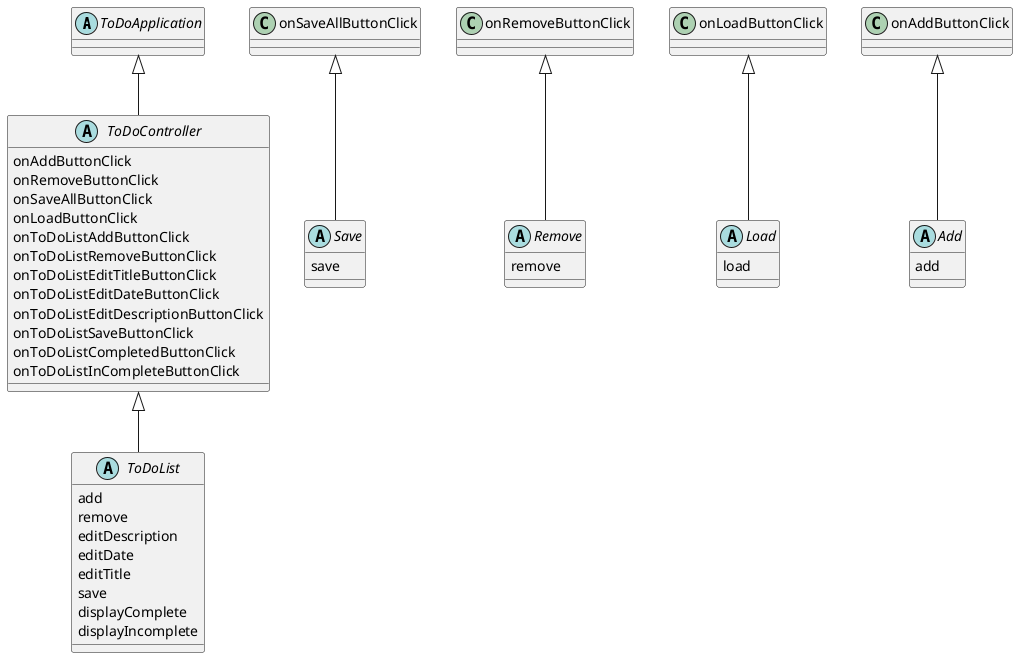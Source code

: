 @startuml
'https://plantuml.com/class-diagram

abstract class ToDoApplication
abstract class ToDoController{
    onAddButtonClick
    onRemoveButtonClick
    onSaveAllButtonClick
    onLoadButtonClick
    onToDoListAddButtonClick
    onToDoListRemoveButtonClick
    onToDoListEditTitleButtonClick
    onToDoListEditDateButtonClick
    onToDoListEditDescriptionButtonClick
    onToDoListSaveButtonClick
    onToDoListCompletedButtonClick
    onToDoListInCompleteButtonClick
}
abstract class ToDoList{
    add
    remove
    editDescription
    editDate
    editTitle
    save
    displayComplete
    displayIncomplete
}
abstract class Save{
    save
}
abstract class Remove{
    remove
}
abstract class Load{
    load
}
abstract class Add{
    add
}

ToDoApplication <|-- ToDoController
onAddButtonClick <|-- Add
onLoadButtonClick <|-- Load
onSaveAllButtonClick <|-- Save
onRemoveButtonClick <|-- Remove
ToDoController <|-- ToDoList

@enduml